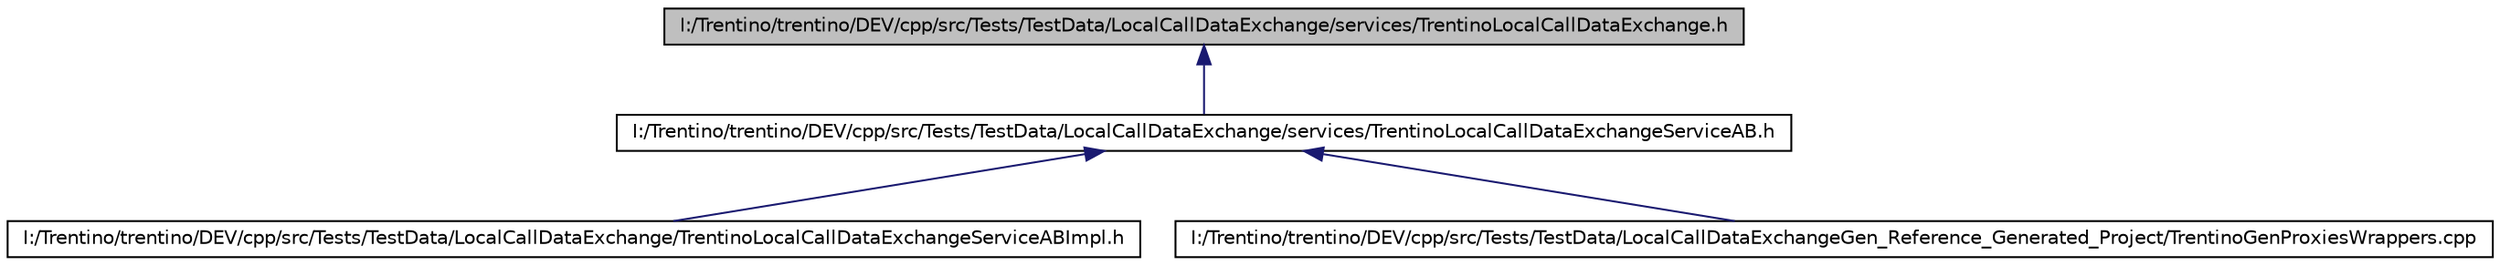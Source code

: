 digraph G
{
  edge [fontname="Helvetica",fontsize="10",labelfontname="Helvetica",labelfontsize="10"];
  node [fontname="Helvetica",fontsize="10",shape=record];
  Node1 [label="I:/Trentino/trentino/DEV/cpp/src/Tests/TestData/LocalCallDataExchange/services/TrentinoLocalCallDataExchange.h",height=0.2,width=0.4,color="black", fillcolor="grey75", style="filled" fontcolor="black"];
  Node1 -> Node2 [dir="back",color="midnightblue",fontsize="10",style="solid",fontname="Helvetica"];
  Node2 [label="I:/Trentino/trentino/DEV/cpp/src/Tests/TestData/LocalCallDataExchange/services/TrentinoLocalCallDataExchangeServiceAB.h",height=0.2,width=0.4,color="black", fillcolor="white", style="filled",URL="$_test_data_2_local_call_data_exchange_2services_2_trentino_local_call_data_exchange_service_a_b_8h.html"];
  Node2 -> Node3 [dir="back",color="midnightblue",fontsize="10",style="solid",fontname="Helvetica"];
  Node3 [label="I:/Trentino/trentino/DEV/cpp/src/Tests/TestData/LocalCallDataExchange/TrentinoLocalCallDataExchangeServiceABImpl.h",height=0.2,width=0.4,color="black", fillcolor="white", style="filled",URL="$_test_data_2_local_call_data_exchange_2_trentino_local_call_data_exchange_service_a_b_impl_8h.html"];
  Node2 -> Node4 [dir="back",color="midnightblue",fontsize="10",style="solid",fontname="Helvetica"];
  Node4 [label="I:/Trentino/trentino/DEV/cpp/src/Tests/TestData/LocalCallDataExchangeGen_Reference_Generated_Project/TrentinoGenProxiesWrappers.cpp",height=0.2,width=0.4,color="black", fillcolor="white", style="filled",URL="$_local_call_data_exchange_gen___reference___generated___project_2_trentino_gen_proxies_wrappers_8cpp.html"];
}
